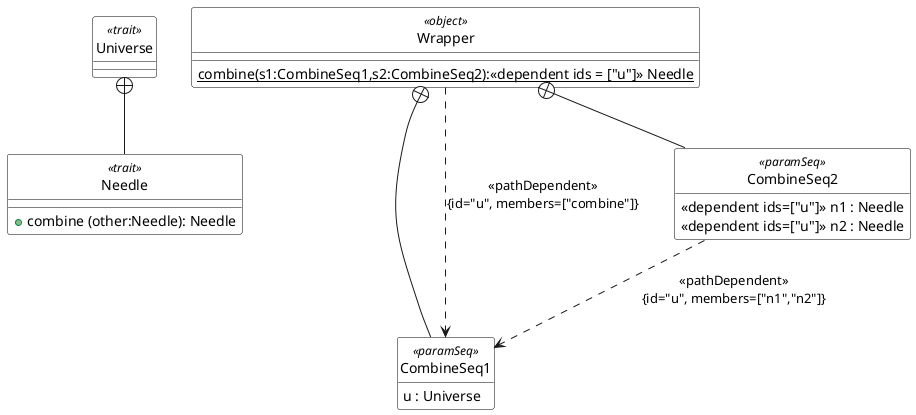 @startuml Multiple ParameterSeqs

' trait Universe {
'  trait Needle {
'    def combine(other: Needle): Needle
'  }
' }
'
' def combine(u: Universe)(n1: u.Needle, n2: u.Needle) = n1 combine n2

class Universe <<trait>> 
class Needle <<trait>> {
    + combine (other:Needle): Needle
}

Universe +-- Needle 

class Wrapper <<object>> {
    {static}combine(s1:CombineSeq1,s2:CombineSeq2):<<dependent ids = ["u"]>> Needle
}

class CombineSeq1 <<paramSeq>> {
    u : Universe 
}

class CombineSeq2 <<paramSeq>> {
    <<dependent ids=["u"]>> n1 : Needle
    <<dependent ids=["u"]>> n2 : Needle 
}

Wrapper +-- CombineSeq1
Wrapper +-- CombineSeq2

'path dependency 
CombineSeq2 ..>  CombineSeq1 : <<pathDependent>>\n{id="u", members=["n1","n2"]}
Wrapper ..> CombineSeq1 : <<pathDependent>>\n{id="u", members=["combine"]}

hide class circle
hide <<paramSeq>> methods

skinparam class {
    BackgroundColor White
    ArrowColor Black
    BorderColor Black
}
@enduml 